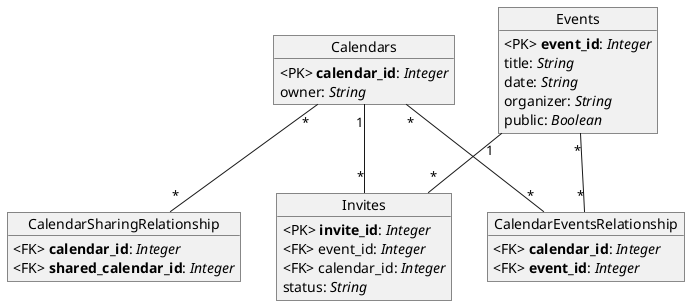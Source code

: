 @startuml "Calendar Database Models"

object "Calendars" as C {
    <PK> **calendar_id**: //Integer//
    owner: //String//
}

object "CalendarSharingRelationship" as CSR {
    <FK> **calendar_id**: //Integer//
    <FK> **shared_calendar_id**: //Integer//
}

object "CalendarEventsRelationship" as CER {
    <FK> **calendar_id**: //Integer//
    <FK> **event_id**: //Integer//
}

object "Events" as E {
    <PK> **event_id**: //Integer//
    title: //String//
    date: //String//
    organizer: //String//
    public: //Boolean//
}

object "Invites" as I {
    <PK> **invite_id**: //Integer//
    <FK> event_id: //Integer//
    <FK> calendar_id: //Integer//
    status: //String//
}

' The calendars who you shared with
C "*" -- "*" CSR
' The (maybe) participating events
C "*" -- "*" CER
E "*" -- "*" CER
' The invites of an event
E "1" -- "*" I
C "1" -- "*" I

@enduml